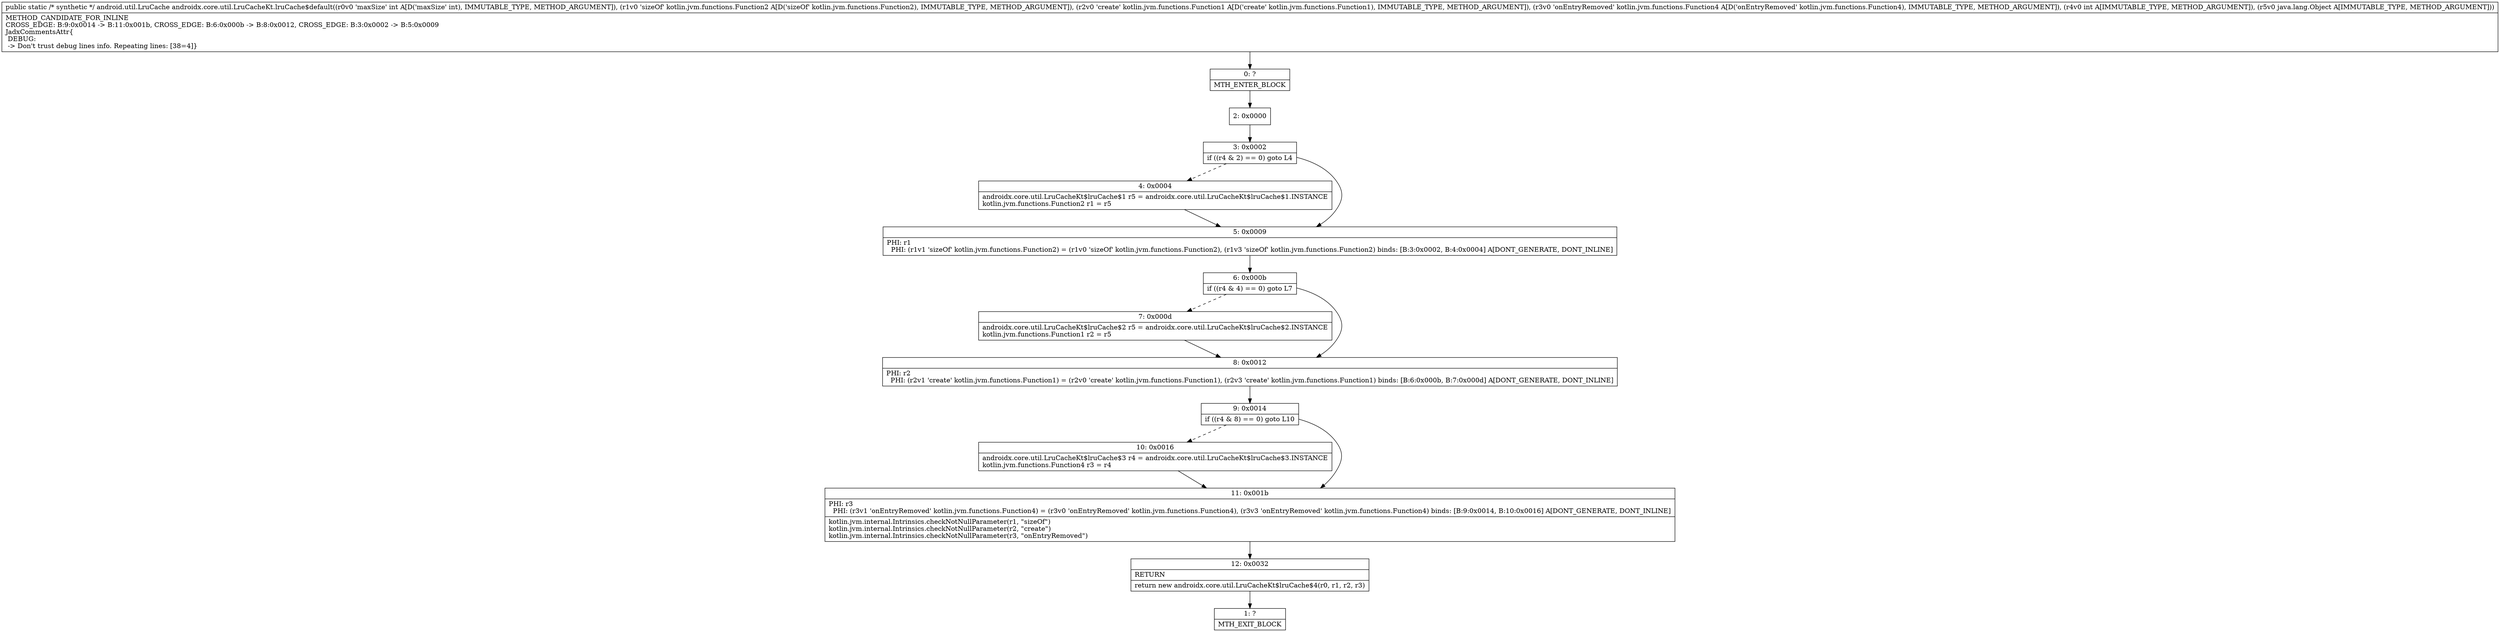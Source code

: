digraph "CFG forandroidx.core.util.LruCacheKt.lruCache$default(ILkotlin\/jvm\/functions\/Function2;Lkotlin\/jvm\/functions\/Function1;Lkotlin\/jvm\/functions\/Function4;ILjava\/lang\/Object;)Landroid\/util\/LruCache;" {
Node_0 [shape=record,label="{0\:\ ?|MTH_ENTER_BLOCK\l}"];
Node_2 [shape=record,label="{2\:\ 0x0000}"];
Node_3 [shape=record,label="{3\:\ 0x0002|if ((r4 & 2) == 0) goto L4\l}"];
Node_4 [shape=record,label="{4\:\ 0x0004|androidx.core.util.LruCacheKt$lruCache$1 r5 = androidx.core.util.LruCacheKt$lruCache$1.INSTANCE\lkotlin.jvm.functions.Function2 r1 = r5\l}"];
Node_5 [shape=record,label="{5\:\ 0x0009|PHI: r1 \l  PHI: (r1v1 'sizeOf' kotlin.jvm.functions.Function2) = (r1v0 'sizeOf' kotlin.jvm.functions.Function2), (r1v3 'sizeOf' kotlin.jvm.functions.Function2) binds: [B:3:0x0002, B:4:0x0004] A[DONT_GENERATE, DONT_INLINE]\l}"];
Node_6 [shape=record,label="{6\:\ 0x000b|if ((r4 & 4) == 0) goto L7\l}"];
Node_7 [shape=record,label="{7\:\ 0x000d|androidx.core.util.LruCacheKt$lruCache$2 r5 = androidx.core.util.LruCacheKt$lruCache$2.INSTANCE\lkotlin.jvm.functions.Function1 r2 = r5\l}"];
Node_8 [shape=record,label="{8\:\ 0x0012|PHI: r2 \l  PHI: (r2v1 'create' kotlin.jvm.functions.Function1) = (r2v0 'create' kotlin.jvm.functions.Function1), (r2v3 'create' kotlin.jvm.functions.Function1) binds: [B:6:0x000b, B:7:0x000d] A[DONT_GENERATE, DONT_INLINE]\l}"];
Node_9 [shape=record,label="{9\:\ 0x0014|if ((r4 & 8) == 0) goto L10\l}"];
Node_10 [shape=record,label="{10\:\ 0x0016|androidx.core.util.LruCacheKt$lruCache$3 r4 = androidx.core.util.LruCacheKt$lruCache$3.INSTANCE\lkotlin.jvm.functions.Function4 r3 = r4\l}"];
Node_11 [shape=record,label="{11\:\ 0x001b|PHI: r3 \l  PHI: (r3v1 'onEntryRemoved' kotlin.jvm.functions.Function4) = (r3v0 'onEntryRemoved' kotlin.jvm.functions.Function4), (r3v3 'onEntryRemoved' kotlin.jvm.functions.Function4) binds: [B:9:0x0014, B:10:0x0016] A[DONT_GENERATE, DONT_INLINE]\l|kotlin.jvm.internal.Intrinsics.checkNotNullParameter(r1, \"sizeOf\")\lkotlin.jvm.internal.Intrinsics.checkNotNullParameter(r2, \"create\")\lkotlin.jvm.internal.Intrinsics.checkNotNullParameter(r3, \"onEntryRemoved\")\l}"];
Node_12 [shape=record,label="{12\:\ 0x0032|RETURN\l|return new androidx.core.util.LruCacheKt$lruCache$4(r0, r1, r2, r3)\l}"];
Node_1 [shape=record,label="{1\:\ ?|MTH_EXIT_BLOCK\l}"];
MethodNode[shape=record,label="{public static \/* synthetic *\/ android.util.LruCache androidx.core.util.LruCacheKt.lruCache$default((r0v0 'maxSize' int A[D('maxSize' int), IMMUTABLE_TYPE, METHOD_ARGUMENT]), (r1v0 'sizeOf' kotlin.jvm.functions.Function2 A[D('sizeOf' kotlin.jvm.functions.Function2), IMMUTABLE_TYPE, METHOD_ARGUMENT]), (r2v0 'create' kotlin.jvm.functions.Function1 A[D('create' kotlin.jvm.functions.Function1), IMMUTABLE_TYPE, METHOD_ARGUMENT]), (r3v0 'onEntryRemoved' kotlin.jvm.functions.Function4 A[D('onEntryRemoved' kotlin.jvm.functions.Function4), IMMUTABLE_TYPE, METHOD_ARGUMENT]), (r4v0 int A[IMMUTABLE_TYPE, METHOD_ARGUMENT]), (r5v0 java.lang.Object A[IMMUTABLE_TYPE, METHOD_ARGUMENT]))  | METHOD_CANDIDATE_FOR_INLINE\lCROSS_EDGE: B:9:0x0014 \-\> B:11:0x001b, CROSS_EDGE: B:6:0x000b \-\> B:8:0x0012, CROSS_EDGE: B:3:0x0002 \-\> B:5:0x0009\lJadxCommentsAttr\{\l DEBUG: \l \-\> Don't trust debug lines info. Repeating lines: [38=4]\}\l}"];
MethodNode -> Node_0;Node_0 -> Node_2;
Node_2 -> Node_3;
Node_3 -> Node_4[style=dashed];
Node_3 -> Node_5;
Node_4 -> Node_5;
Node_5 -> Node_6;
Node_6 -> Node_7[style=dashed];
Node_6 -> Node_8;
Node_7 -> Node_8;
Node_8 -> Node_9;
Node_9 -> Node_10[style=dashed];
Node_9 -> Node_11;
Node_10 -> Node_11;
Node_11 -> Node_12;
Node_12 -> Node_1;
}

